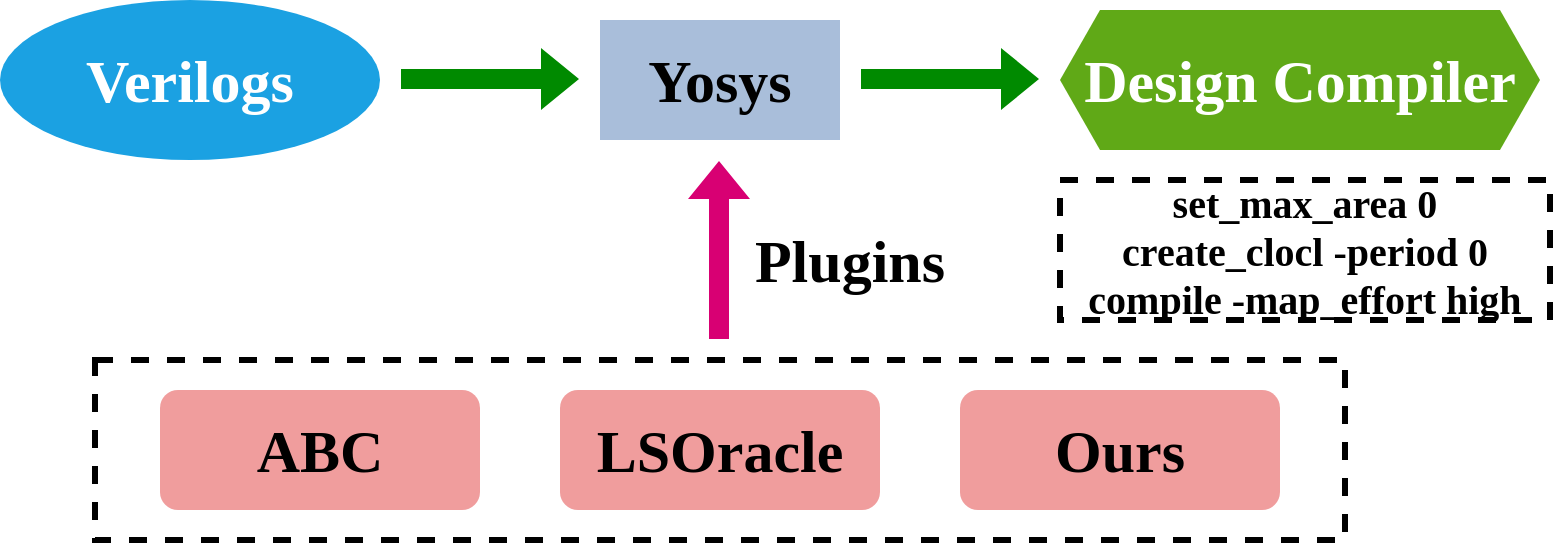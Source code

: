 <mxfile version="23.1.1" type="github">
  <diagram name="第 1 页" id="HAvIKgZ25yOHQbioZGKh">
    <mxGraphModel dx="1979" dy="1145" grid="1" gridSize="10" guides="1" tooltips="1" connect="1" arrows="1" fold="1" page="1" pageScale="1" pageWidth="800" pageHeight="400" math="0" shadow="0">
      <root>
        <mxCell id="0" />
        <mxCell id="1" parent="0" />
        <mxCell id="fzru5klA7RKhJBc94vuA-1" value="&lt;font size=&quot;1&quot; style=&quot;&quot; face=&quot;Times New Roman&quot;&gt;&lt;b style=&quot;font-size: 30px;&quot;&gt;Verilogs&lt;/b&gt;&lt;/font&gt;" style="ellipse;whiteSpace=wrap;html=1;fillColor=#1ba1e2;strokeColor=none;fontColor=#ffffff;" vertex="1" parent="1">
          <mxGeometry x="13" y="50" width="190" height="80" as="geometry" />
        </mxCell>
        <mxCell id="fzru5klA7RKhJBc94vuA-2" value="" style="shape=flexArrow;endArrow=classic;html=1;rounded=0;fillColor=#008a00;strokeColor=none;" edge="1" parent="1">
          <mxGeometry width="50" height="50" relative="1" as="geometry">
            <mxPoint x="213" y="89.5" as="sourcePoint" />
            <mxPoint x="303" y="89.5" as="targetPoint" />
          </mxGeometry>
        </mxCell>
        <mxCell id="fzru5klA7RKhJBc94vuA-3" value="" style="shape=flexArrow;endArrow=classic;html=1;rounded=0;fillColor=#008a00;strokeColor=none;" edge="1" parent="1">
          <mxGeometry width="50" height="50" relative="1" as="geometry">
            <mxPoint x="443" y="89.5" as="sourcePoint" />
            <mxPoint x="533" y="89.5" as="targetPoint" />
          </mxGeometry>
        </mxCell>
        <mxCell id="fzru5klA7RKhJBc94vuA-5" value="&lt;font size=&quot;1&quot; face=&quot;Times New Roman&quot;&gt;&lt;b style=&quot;font-size: 30px;&quot;&gt;Yosys&lt;/b&gt;&lt;/font&gt;" style="rounded=0;whiteSpace=wrap;html=1;fillColor=#a9beda;strokeColor=none;" vertex="1" parent="1">
          <mxGeometry x="313" y="60" width="120" height="60" as="geometry" />
        </mxCell>
        <mxCell id="fzru5klA7RKhJBc94vuA-6" value="&lt;font size=&quot;1&quot; face=&quot;Times New Roman&quot;&gt;&lt;b style=&quot;font-size: 30px;&quot;&gt;Design Compiler&lt;/b&gt;&lt;/font&gt;" style="shape=hexagon;perimeter=hexagonPerimeter2;whiteSpace=wrap;html=1;fixedSize=1;strokeColor=none;fillColor=#60a917;fontColor=#ffffff;" vertex="1" parent="1">
          <mxGeometry x="543" y="55" width="240" height="70" as="geometry" />
        </mxCell>
        <mxCell id="fzru5klA7RKhJBc94vuA-11" value="" style="rounded=0;whiteSpace=wrap;html=1;dashed=1;perimeterSpacing=3;strokeWidth=3;" vertex="1" parent="1">
          <mxGeometry x="60.5" y="230" width="625" height="90" as="geometry" />
        </mxCell>
        <mxCell id="fzru5klA7RKhJBc94vuA-8" value="&lt;font style=&quot;font-size: 30px;&quot; face=&quot;Times New Roman&quot;&gt;&lt;b&gt;ABC&lt;/b&gt;&lt;/font&gt;" style="rounded=1;whiteSpace=wrap;html=1;fillColor=#f09d9d;strokeColor=none;" vertex="1" parent="1">
          <mxGeometry x="93" y="245" width="160" height="60" as="geometry" />
        </mxCell>
        <mxCell id="fzru5klA7RKhJBc94vuA-9" value="&lt;font style=&quot;font-size: 30px;&quot; face=&quot;Times New Roman&quot;&gt;&lt;b&gt;LSOracle&lt;/b&gt;&lt;/font&gt;" style="rounded=1;whiteSpace=wrap;html=1;fillColor=#f09d9d;strokeColor=none;" vertex="1" parent="1">
          <mxGeometry x="293" y="245" width="160" height="60" as="geometry" />
        </mxCell>
        <mxCell id="fzru5klA7RKhJBc94vuA-10" value="&lt;font style=&quot;font-size: 30px;&quot; face=&quot;Times New Roman&quot;&gt;&lt;b&gt;Ours&lt;/b&gt;&lt;/font&gt;" style="rounded=1;whiteSpace=wrap;html=1;fillColor=#f09d9d;strokeColor=none;" vertex="1" parent="1">
          <mxGeometry x="493" y="245" width="160" height="60" as="geometry" />
        </mxCell>
        <mxCell id="fzru5klA7RKhJBc94vuA-12" value="&lt;font style=&quot;font-size: 20px;&quot; face=&quot;Times New Roman&quot;&gt;&lt;b&gt;set_max_area 0&lt;br&gt;create_clocl -period 0&lt;br&gt;compile -map_effort high&lt;/b&gt;&lt;/font&gt;" style="rounded=0;whiteSpace=wrap;html=1;dashed=1;perimeterSpacing=3;strokeWidth=3;" vertex="1" parent="1">
          <mxGeometry x="543" y="140" width="245" height="70" as="geometry" />
        </mxCell>
        <mxCell id="fzru5klA7RKhJBc94vuA-13" value="" style="shape=flexArrow;endArrow=classic;html=1;rounded=0;fillColor=#d80073;strokeColor=none;" edge="1" parent="1">
          <mxGeometry width="50" height="50" relative="1" as="geometry">
            <mxPoint x="372.5" y="220" as="sourcePoint" />
            <mxPoint x="372.5" y="130" as="targetPoint" />
          </mxGeometry>
        </mxCell>
        <mxCell id="fzru5klA7RKhJBc94vuA-14" value="&lt;font style=&quot;font-size: 30px;&quot; face=&quot;Times New Roman&quot;&gt;&lt;b&gt;Plugins&lt;/b&gt;&lt;/font&gt;" style="text;html=1;strokeColor=none;fillColor=none;align=center;verticalAlign=middle;whiteSpace=wrap;rounded=0;" vertex="1" parent="1">
          <mxGeometry x="383" y="160" width="110" height="40" as="geometry" />
        </mxCell>
      </root>
    </mxGraphModel>
  </diagram>
</mxfile>
